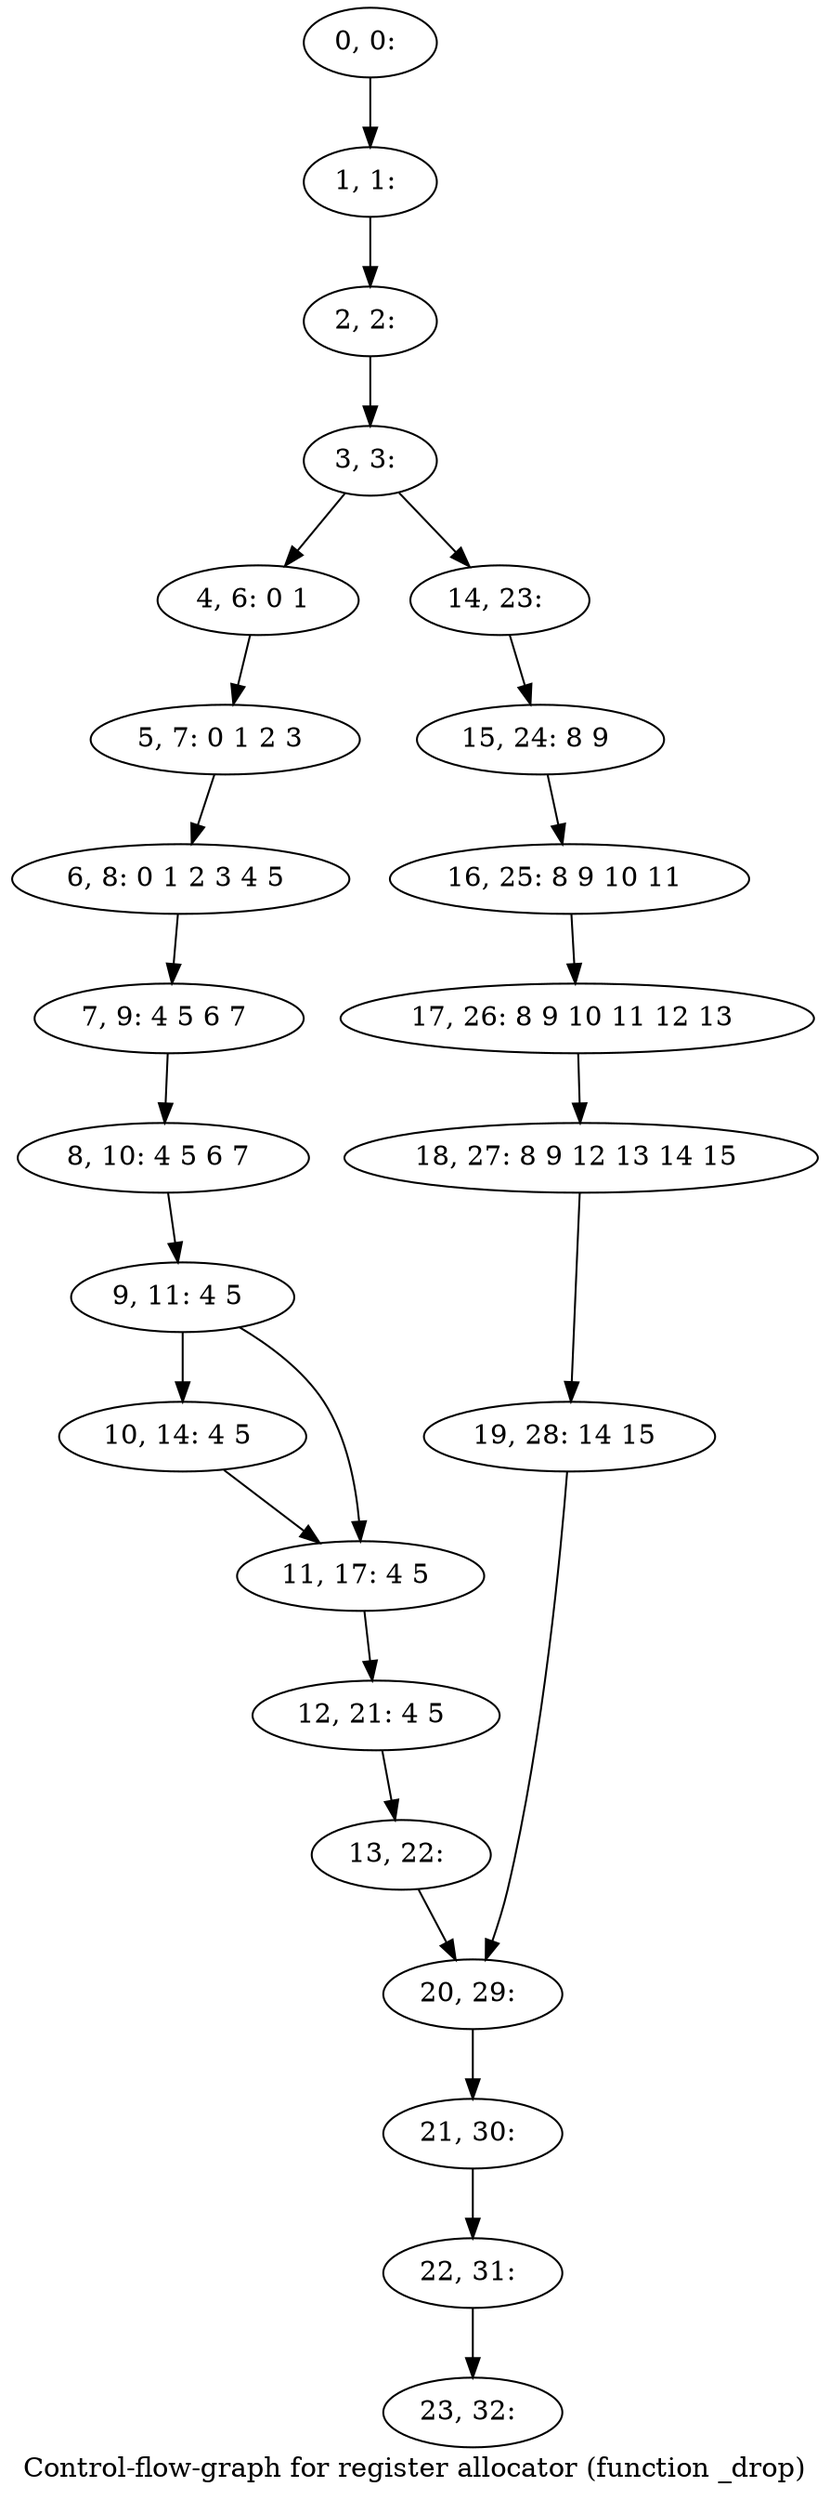 digraph G {
graph [label="Control-flow-graph for register allocator (function _drop)"]
0[label="0, 0: "];
1[label="1, 1: "];
2[label="2, 2: "];
3[label="3, 3: "];
4[label="4, 6: 0 1 "];
5[label="5, 7: 0 1 2 3 "];
6[label="6, 8: 0 1 2 3 4 5 "];
7[label="7, 9: 4 5 6 7 "];
8[label="8, 10: 4 5 6 7 "];
9[label="9, 11: 4 5 "];
10[label="10, 14: 4 5 "];
11[label="11, 17: 4 5 "];
12[label="12, 21: 4 5 "];
13[label="13, 22: "];
14[label="14, 23: "];
15[label="15, 24: 8 9 "];
16[label="16, 25: 8 9 10 11 "];
17[label="17, 26: 8 9 10 11 12 13 "];
18[label="18, 27: 8 9 12 13 14 15 "];
19[label="19, 28: 14 15 "];
20[label="20, 29: "];
21[label="21, 30: "];
22[label="22, 31: "];
23[label="23, 32: "];
0->1 ;
1->2 ;
2->3 ;
3->4 ;
3->14 ;
4->5 ;
5->6 ;
6->7 ;
7->8 ;
8->9 ;
9->10 ;
9->11 ;
10->11 ;
11->12 ;
12->13 ;
13->20 ;
14->15 ;
15->16 ;
16->17 ;
17->18 ;
18->19 ;
19->20 ;
20->21 ;
21->22 ;
22->23 ;
}
